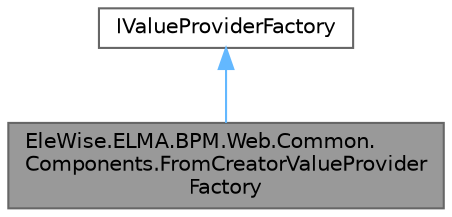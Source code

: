 digraph "EleWise.ELMA.BPM.Web.Common.Components.FromCreatorValueProviderFactory"
{
 // LATEX_PDF_SIZE
  bgcolor="transparent";
  edge [fontname=Helvetica,fontsize=10,labelfontname=Helvetica,labelfontsize=10];
  node [fontname=Helvetica,fontsize=10,shape=box,height=0.2,width=0.4];
  Node1 [id="Node000001",label="EleWise.ELMA.BPM.Web.Common.\lComponents.FromCreatorValueProvider\lFactory",height=0.2,width=0.4,color="gray40", fillcolor="grey60", style="filled", fontcolor="black",tooltip=" "];
  Node2 -> Node1 [id="edge1_Node000001_Node000002",dir="back",color="steelblue1",style="solid",tooltip=" "];
  Node2 [id="Node000002",label="IValueProviderFactory",height=0.2,width=0.4,color="gray40", fillcolor="white", style="filled",tooltip=" "];
}
